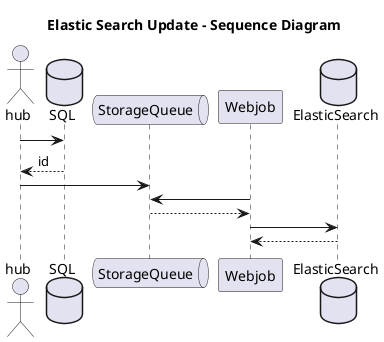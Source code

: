 @startuml

title "Elastic Search Update - Sequence Diagram"

actor hub
Database  SQL
hub -> SQL
return id
Queue StorageQueue
hub -> StorageQueue
Webjob -> StorageQueue
return
Database ElasticSearch
Webjob -> ElasticSearch
return


@enduml
